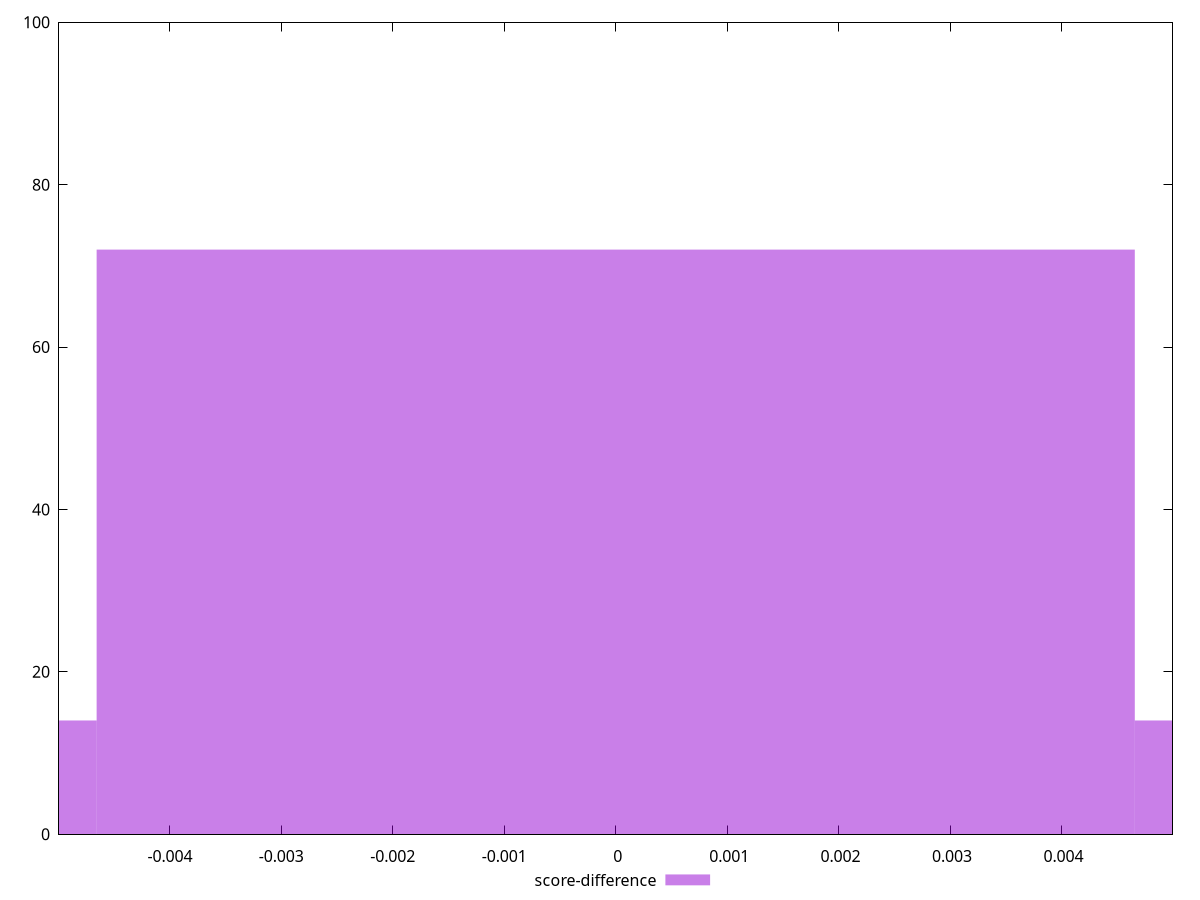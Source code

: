reset

$scoreDifference <<EOF
0 72
0.009315318093631932 14
-0.009315318093631932 14
EOF

set key outside below
set boxwidth 0.009315318093631932
set xrange [-0.004995287866289333:0.004995902450594225]
set yrange [0:100]
set trange [0:100]
set style fill transparent solid 0.5 noborder
set terminal svg size 640, 490 enhanced background rgb 'white'
set output "reprap/largest-contentful-paint/samples/pages+cached+noexternal+nofonts+nosvg+noimg/score-difference/histogram.svg"

plot $scoreDifference title "score-difference" with boxes

reset
